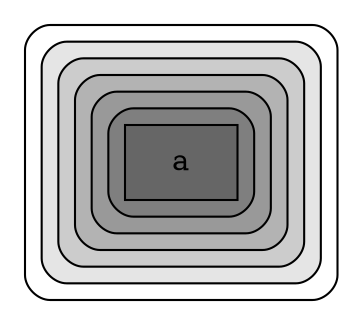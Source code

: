 digraph nested_set_2 {
  node[shape=box]
  graph[style=rounded]
  # subgraph for R information
  subgraph cluster_1 {
    subgraph cluster_2 {
      graph[fillcolor=gray90,style="rounded,filled"]
      subgraph cluster_3 {
        graph[fillcolor=gray80]
        subgraph cluster_4 {
          graph[fillcolor=gray70]
          subgraph cluster_5 {
            graph[fillcolor=gray60]
            subgraph cluster_6 {
              graph[fillcolor=gray50]
              node[style=filled,fillcolor=gray40]
              "a"
            }
          }
        }
      }
    }
  }
}
